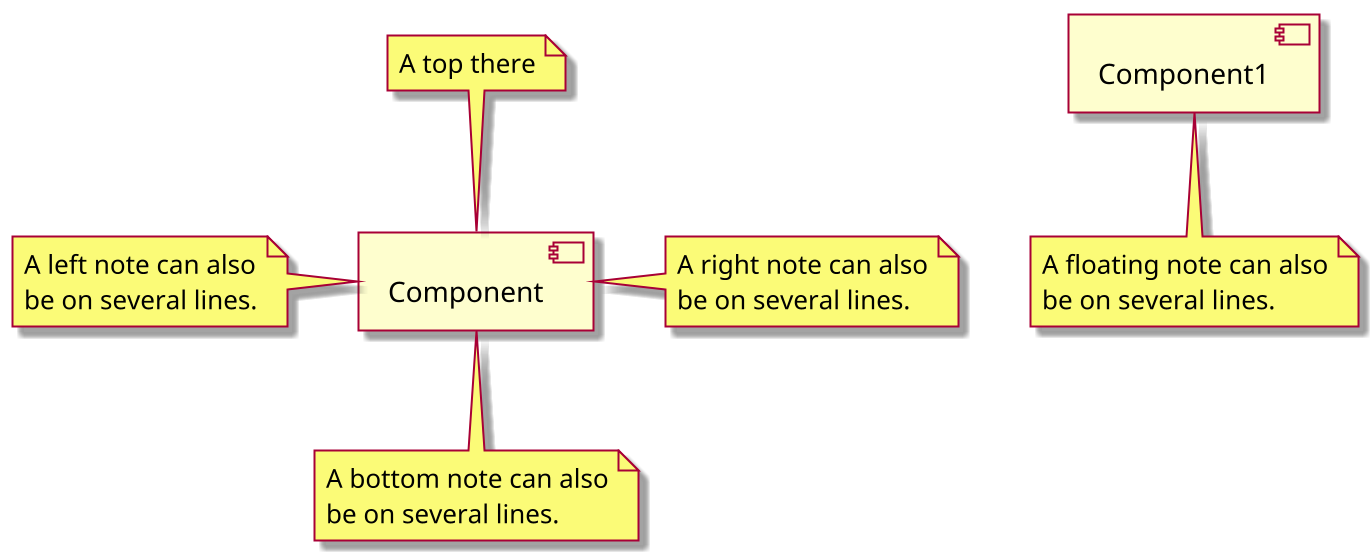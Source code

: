@startuml Using Notes
skin rose
scale 2
/'
You can use the note left of , note right of , note top of ,
note bottom of keywords to define notes related to a single object.
'/
[Component] as C
note top of C: A top there

note bottom of C
    A bottom note can also
    be on several lines.
end note

note left of C
    A left note can also
    be on several lines.
end note

note right of C
    A right note can also
    be on several lines.
end note

/'
A note can be also defined alone with the note keywords,
then linked to other objects using the .. symbol or
whatever arrow symbol (-, --, ...).
'/
[Component1] as B

note as N
    A floating note can also
    be on several lines.
end note

B .. N


@enduml
